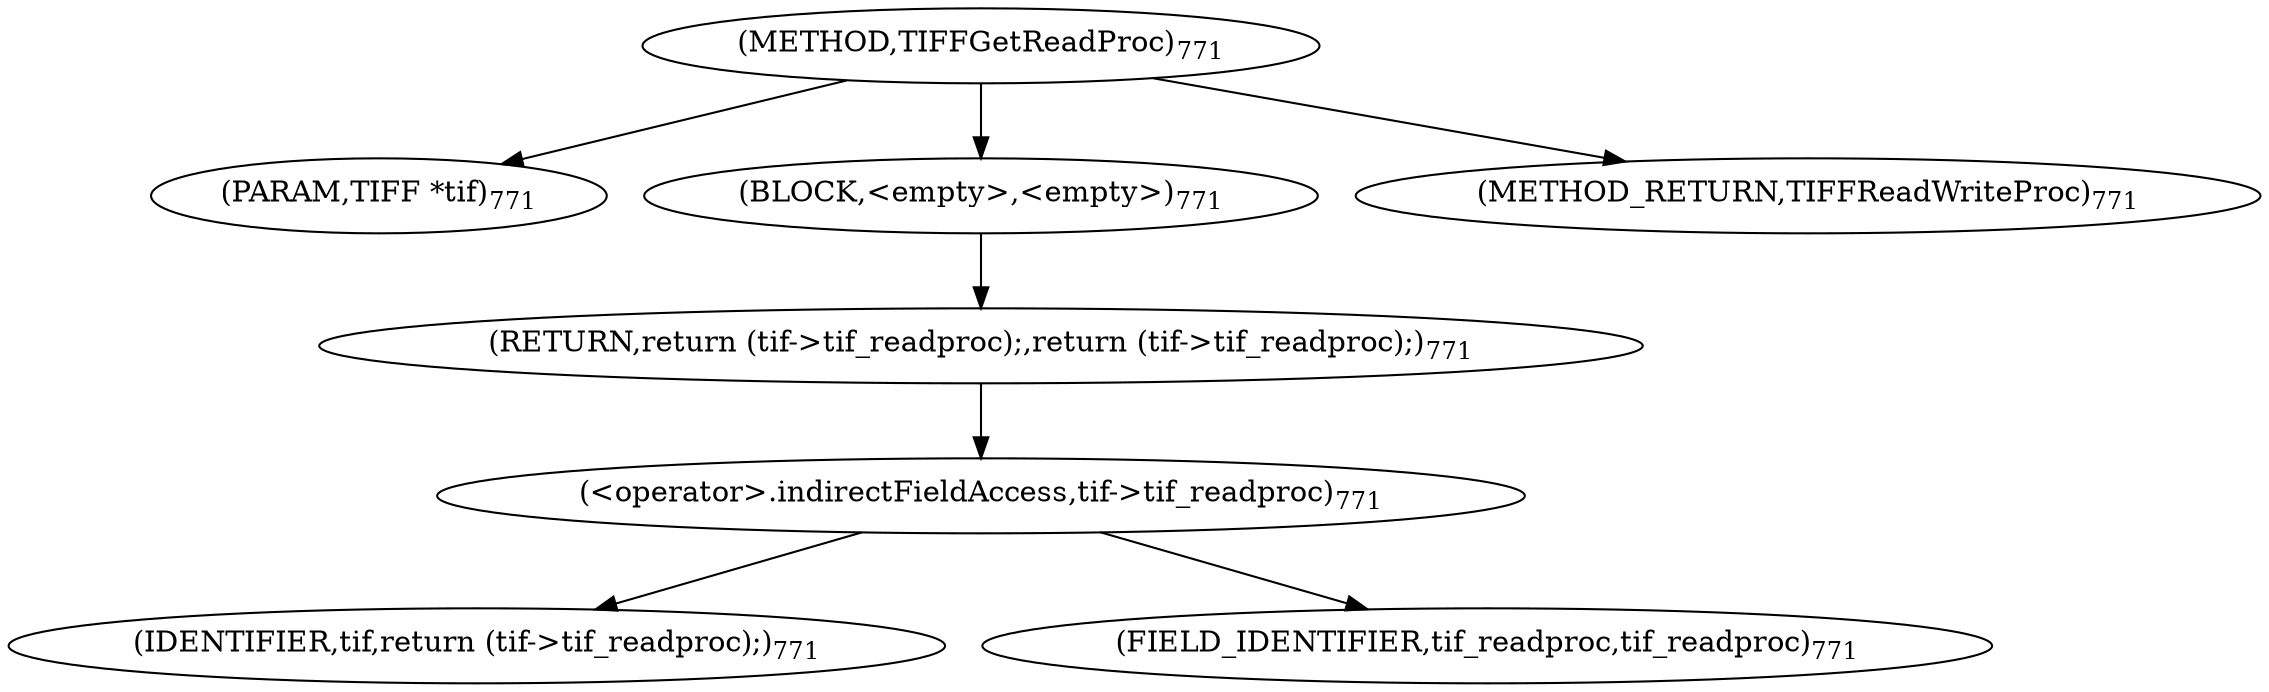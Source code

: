 digraph "TIFFGetReadProc" {  
"1634" [label = <(METHOD,TIFFGetReadProc)<SUB>771</SUB>> ]
"1635" [label = <(PARAM,TIFF *tif)<SUB>771</SUB>> ]
"1636" [label = <(BLOCK,&lt;empty&gt;,&lt;empty&gt;)<SUB>771</SUB>> ]
"1637" [label = <(RETURN,return (tif-&gt;tif_readproc);,return (tif-&gt;tif_readproc);)<SUB>771</SUB>> ]
"1638" [label = <(&lt;operator&gt;.indirectFieldAccess,tif-&gt;tif_readproc)<SUB>771</SUB>> ]
"1639" [label = <(IDENTIFIER,tif,return (tif-&gt;tif_readproc);)<SUB>771</SUB>> ]
"1640" [label = <(FIELD_IDENTIFIER,tif_readproc,tif_readproc)<SUB>771</SUB>> ]
"1641" [label = <(METHOD_RETURN,TIFFReadWriteProc)<SUB>771</SUB>> ]
  "1634" -> "1635" 
  "1634" -> "1636" 
  "1634" -> "1641" 
  "1636" -> "1637" 
  "1637" -> "1638" 
  "1638" -> "1639" 
  "1638" -> "1640" 
}

